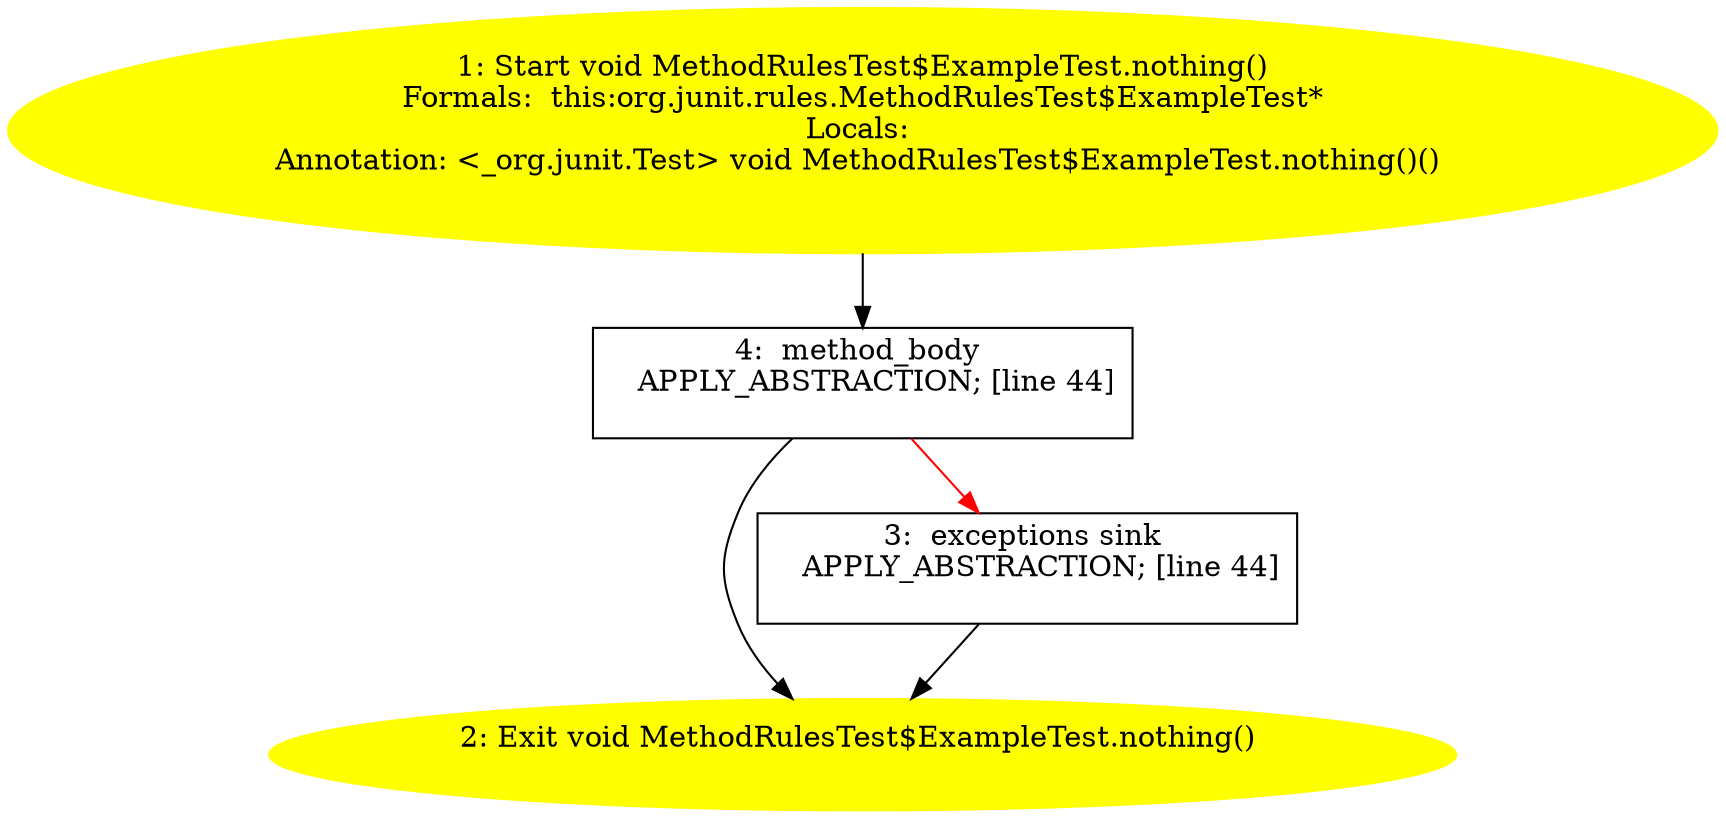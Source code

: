 /* @generated */
digraph cfg {
"org.junit.rules.MethodRulesTest$ExampleTest.nothing():void.293242d760f4b6572f33544204e46d39_1" [label="1: Start void MethodRulesTest$ExampleTest.nothing()\nFormals:  this:org.junit.rules.MethodRulesTest$ExampleTest*\nLocals: \nAnnotation: <_org.junit.Test> void MethodRulesTest$ExampleTest.nothing()() \n  " color=yellow style=filled]
	

	 "org.junit.rules.MethodRulesTest$ExampleTest.nothing():void.293242d760f4b6572f33544204e46d39_1" -> "org.junit.rules.MethodRulesTest$ExampleTest.nothing():void.293242d760f4b6572f33544204e46d39_4" ;
"org.junit.rules.MethodRulesTest$ExampleTest.nothing():void.293242d760f4b6572f33544204e46d39_2" [label="2: Exit void MethodRulesTest$ExampleTest.nothing() \n  " color=yellow style=filled]
	

"org.junit.rules.MethodRulesTest$ExampleTest.nothing():void.293242d760f4b6572f33544204e46d39_3" [label="3:  exceptions sink \n   APPLY_ABSTRACTION; [line 44]\n " shape="box"]
	

	 "org.junit.rules.MethodRulesTest$ExampleTest.nothing():void.293242d760f4b6572f33544204e46d39_3" -> "org.junit.rules.MethodRulesTest$ExampleTest.nothing():void.293242d760f4b6572f33544204e46d39_2" ;
"org.junit.rules.MethodRulesTest$ExampleTest.nothing():void.293242d760f4b6572f33544204e46d39_4" [label="4:  method_body \n   APPLY_ABSTRACTION; [line 44]\n " shape="box"]
	

	 "org.junit.rules.MethodRulesTest$ExampleTest.nothing():void.293242d760f4b6572f33544204e46d39_4" -> "org.junit.rules.MethodRulesTest$ExampleTest.nothing():void.293242d760f4b6572f33544204e46d39_2" ;
	 "org.junit.rules.MethodRulesTest$ExampleTest.nothing():void.293242d760f4b6572f33544204e46d39_4" -> "org.junit.rules.MethodRulesTest$ExampleTest.nothing():void.293242d760f4b6572f33544204e46d39_3" [color="red" ];
}
